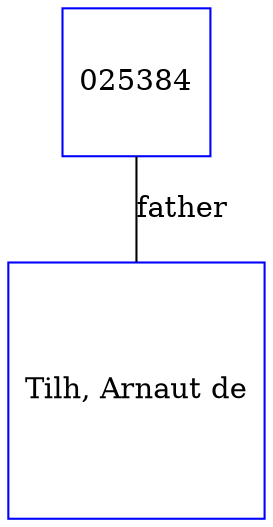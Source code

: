 digraph D {
    edge [dir=none];    node [shape=box];    "025384"   [label="025384", shape=box, regular=1, color="blue"] ;
"002675"   [label="Tilh, Arnaut de", shape=box, regular=1, color="blue"] ;
025384->002675 [label="father",arrowsize=0.0]; 
}